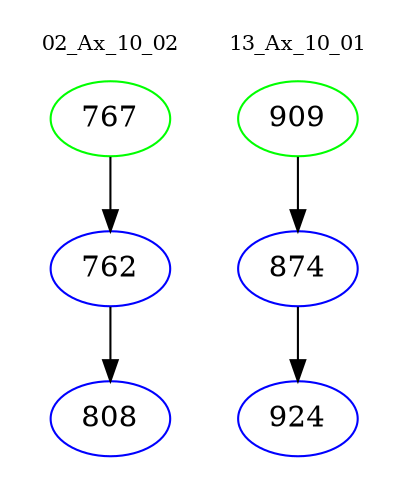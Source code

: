 digraph{
subgraph cluster_0 {
color = white
label = "02_Ax_10_02";
fontsize=10;
T0_767 [label="767", color="green"]
T0_767 -> T0_762 [color="black"]
T0_762 [label="762", color="blue"]
T0_762 -> T0_808 [color="black"]
T0_808 [label="808", color="blue"]
}
subgraph cluster_1 {
color = white
label = "13_Ax_10_01";
fontsize=10;
T1_909 [label="909", color="green"]
T1_909 -> T1_874 [color="black"]
T1_874 [label="874", color="blue"]
T1_874 -> T1_924 [color="black"]
T1_924 [label="924", color="blue"]
}
}
